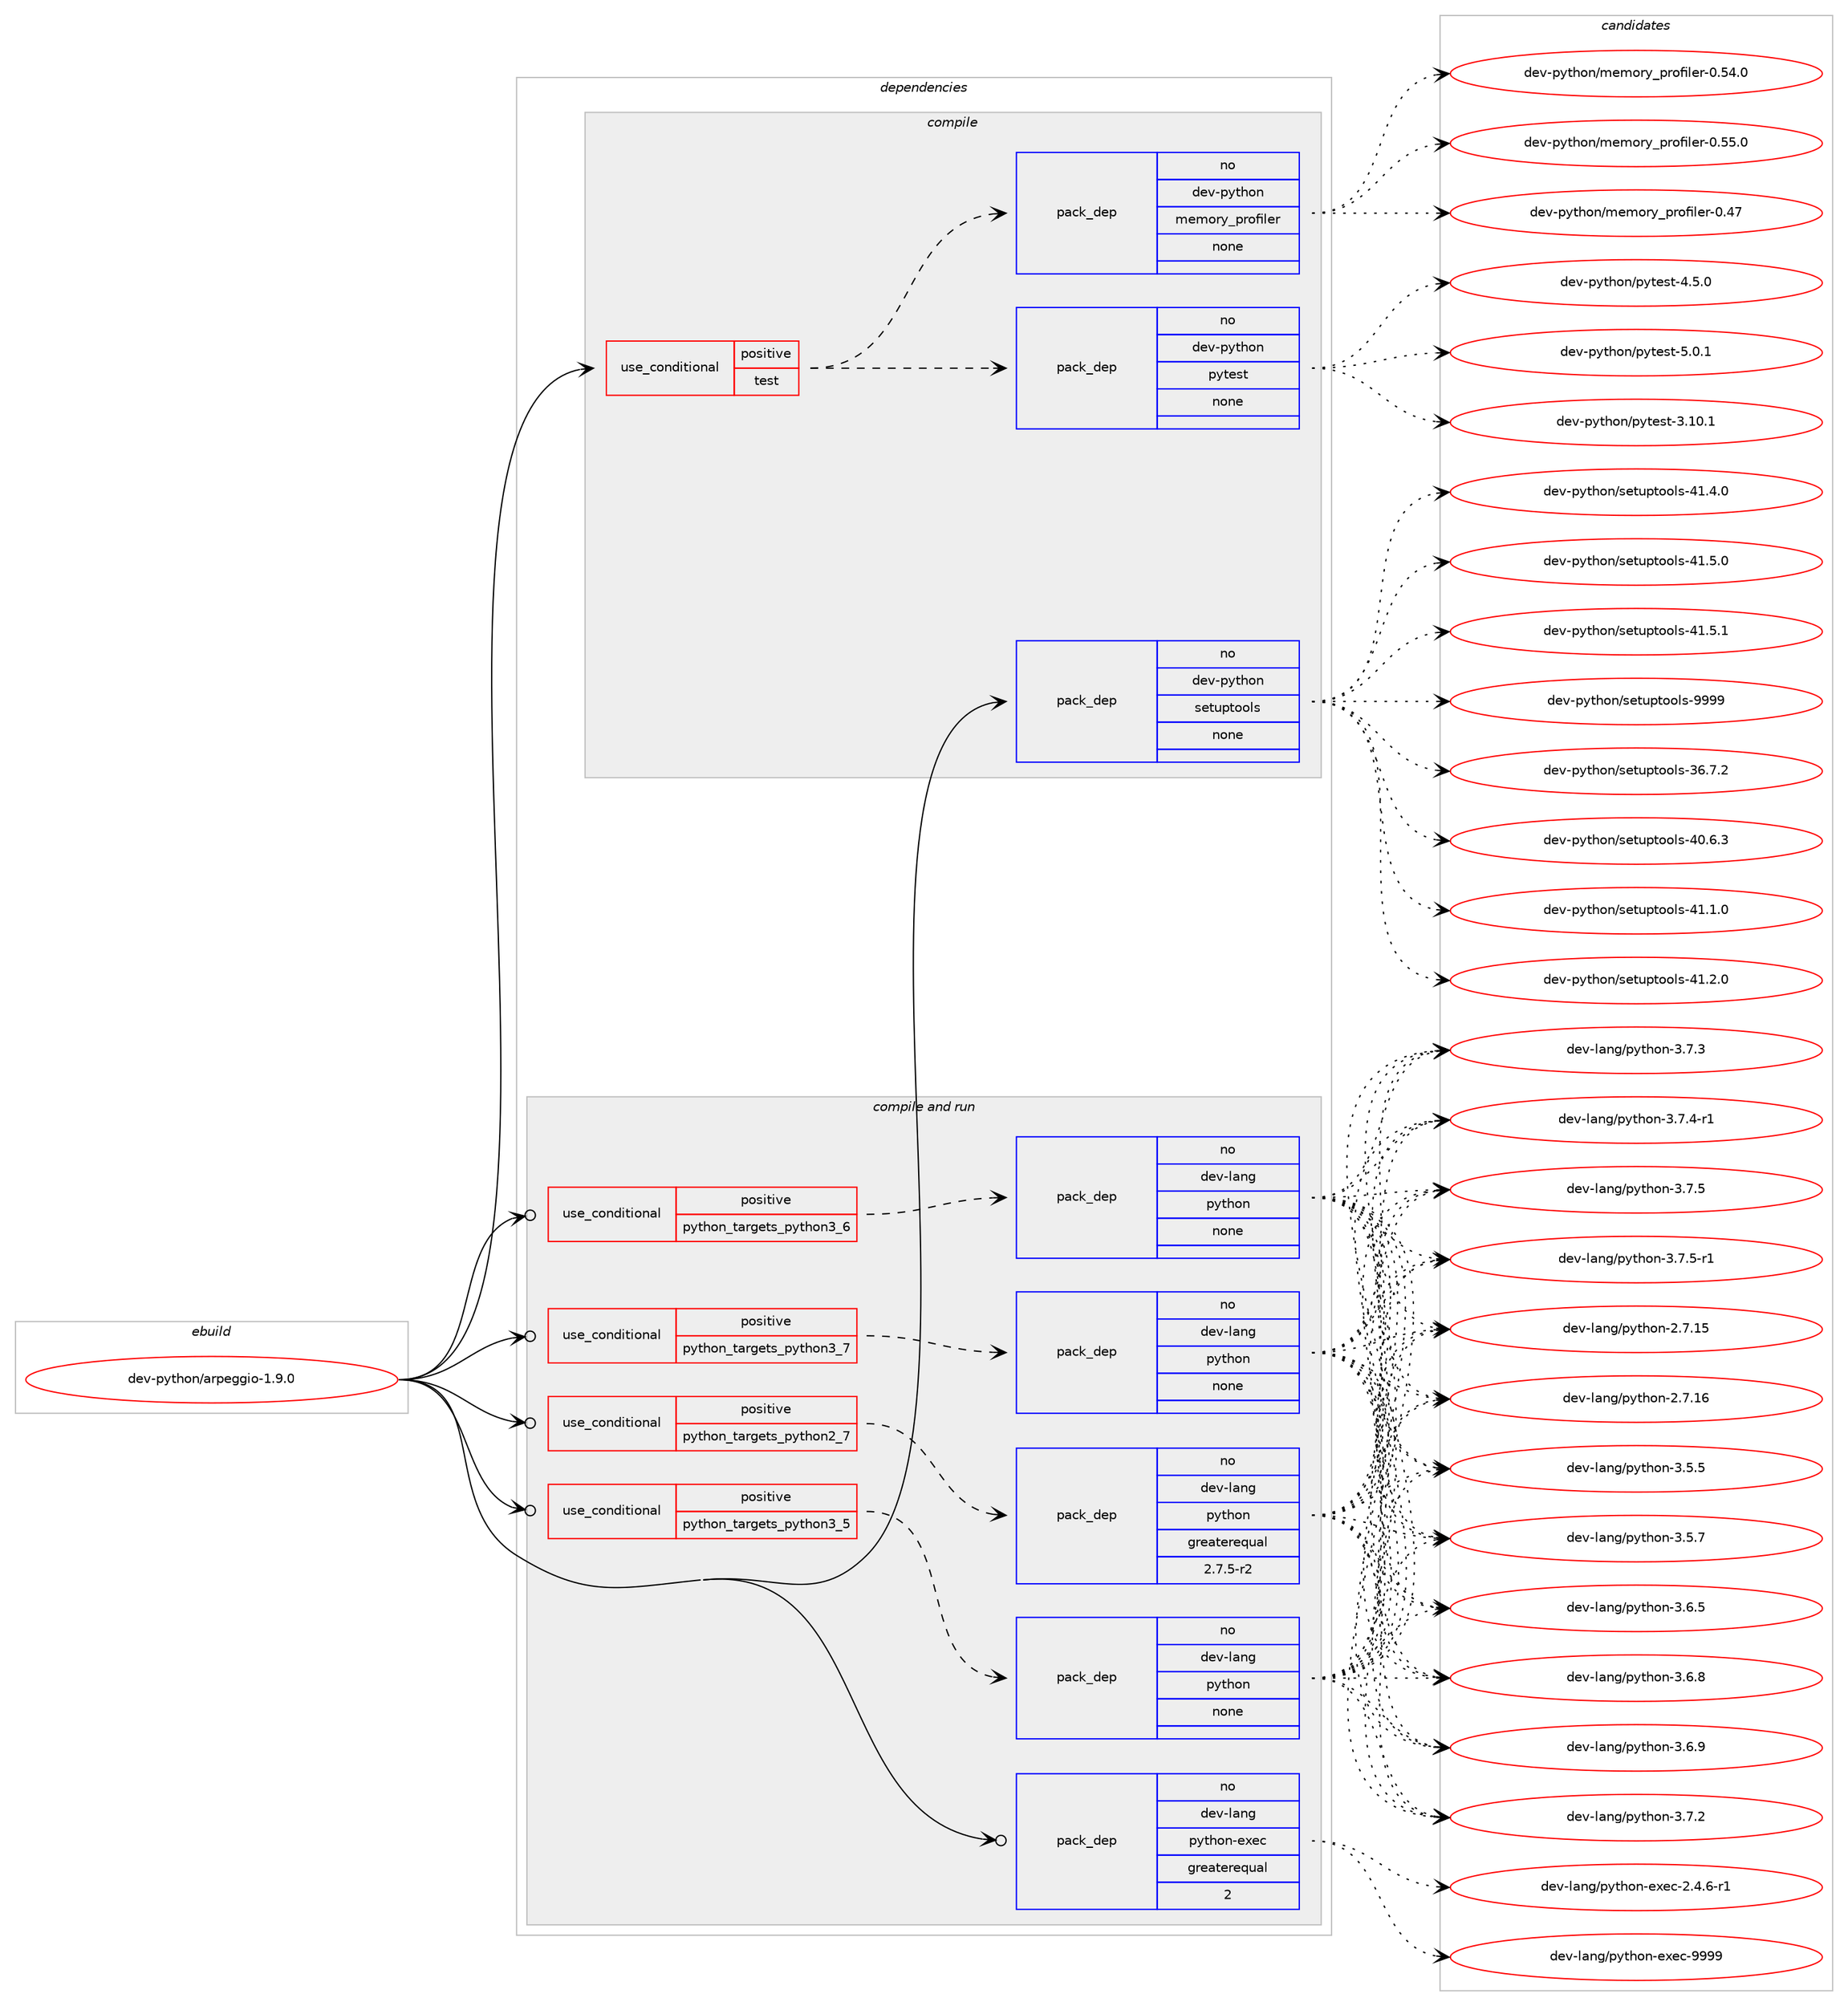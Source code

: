 digraph prolog {

# *************
# Graph options
# *************

newrank=true;
concentrate=true;
compound=true;
graph [rankdir=LR,fontname=Helvetica,fontsize=10,ranksep=1.5];#, ranksep=2.5, nodesep=0.2];
edge  [arrowhead=vee];
node  [fontname=Helvetica,fontsize=10];

# **********
# The ebuild
# **********

subgraph cluster_leftcol {
color=gray;
rank=same;
label=<<i>ebuild</i>>;
id [label="dev-python/arpeggio-1.9.0", color=red, width=4, href="../dev-python/arpeggio-1.9.0.svg"];
}

# ****************
# The dependencies
# ****************

subgraph cluster_midcol {
color=gray;
label=<<i>dependencies</i>>;
subgraph cluster_compile {
fillcolor="#eeeeee";
style=filled;
label=<<i>compile</i>>;
subgraph cond136237 {
dependency594501 [label=<<TABLE BORDER="0" CELLBORDER="1" CELLSPACING="0" CELLPADDING="4"><TR><TD ROWSPAN="3" CELLPADDING="10">use_conditional</TD></TR><TR><TD>positive</TD></TR><TR><TD>test</TD></TR></TABLE>>, shape=none, color=red];
subgraph pack446492 {
dependency594502 [label=<<TABLE BORDER="0" CELLBORDER="1" CELLSPACING="0" CELLPADDING="4" WIDTH="220"><TR><TD ROWSPAN="6" CELLPADDING="30">pack_dep</TD></TR><TR><TD WIDTH="110">no</TD></TR><TR><TD>dev-python</TD></TR><TR><TD>pytest</TD></TR><TR><TD>none</TD></TR><TR><TD></TD></TR></TABLE>>, shape=none, color=blue];
}
dependency594501:e -> dependency594502:w [weight=20,style="dashed",arrowhead="vee"];
subgraph pack446493 {
dependency594503 [label=<<TABLE BORDER="0" CELLBORDER="1" CELLSPACING="0" CELLPADDING="4" WIDTH="220"><TR><TD ROWSPAN="6" CELLPADDING="30">pack_dep</TD></TR><TR><TD WIDTH="110">no</TD></TR><TR><TD>dev-python</TD></TR><TR><TD>memory_profiler</TD></TR><TR><TD>none</TD></TR><TR><TD></TD></TR></TABLE>>, shape=none, color=blue];
}
dependency594501:e -> dependency594503:w [weight=20,style="dashed",arrowhead="vee"];
}
id:e -> dependency594501:w [weight=20,style="solid",arrowhead="vee"];
subgraph pack446494 {
dependency594504 [label=<<TABLE BORDER="0" CELLBORDER="1" CELLSPACING="0" CELLPADDING="4" WIDTH="220"><TR><TD ROWSPAN="6" CELLPADDING="30">pack_dep</TD></TR><TR><TD WIDTH="110">no</TD></TR><TR><TD>dev-python</TD></TR><TR><TD>setuptools</TD></TR><TR><TD>none</TD></TR><TR><TD></TD></TR></TABLE>>, shape=none, color=blue];
}
id:e -> dependency594504:w [weight=20,style="solid",arrowhead="vee"];
}
subgraph cluster_compileandrun {
fillcolor="#eeeeee";
style=filled;
label=<<i>compile and run</i>>;
subgraph cond136238 {
dependency594505 [label=<<TABLE BORDER="0" CELLBORDER="1" CELLSPACING="0" CELLPADDING="4"><TR><TD ROWSPAN="3" CELLPADDING="10">use_conditional</TD></TR><TR><TD>positive</TD></TR><TR><TD>python_targets_python2_7</TD></TR></TABLE>>, shape=none, color=red];
subgraph pack446495 {
dependency594506 [label=<<TABLE BORDER="0" CELLBORDER="1" CELLSPACING="0" CELLPADDING="4" WIDTH="220"><TR><TD ROWSPAN="6" CELLPADDING="30">pack_dep</TD></TR><TR><TD WIDTH="110">no</TD></TR><TR><TD>dev-lang</TD></TR><TR><TD>python</TD></TR><TR><TD>greaterequal</TD></TR><TR><TD>2.7.5-r2</TD></TR></TABLE>>, shape=none, color=blue];
}
dependency594505:e -> dependency594506:w [weight=20,style="dashed",arrowhead="vee"];
}
id:e -> dependency594505:w [weight=20,style="solid",arrowhead="odotvee"];
subgraph cond136239 {
dependency594507 [label=<<TABLE BORDER="0" CELLBORDER="1" CELLSPACING="0" CELLPADDING="4"><TR><TD ROWSPAN="3" CELLPADDING="10">use_conditional</TD></TR><TR><TD>positive</TD></TR><TR><TD>python_targets_python3_5</TD></TR></TABLE>>, shape=none, color=red];
subgraph pack446496 {
dependency594508 [label=<<TABLE BORDER="0" CELLBORDER="1" CELLSPACING="0" CELLPADDING="4" WIDTH="220"><TR><TD ROWSPAN="6" CELLPADDING="30">pack_dep</TD></TR><TR><TD WIDTH="110">no</TD></TR><TR><TD>dev-lang</TD></TR><TR><TD>python</TD></TR><TR><TD>none</TD></TR><TR><TD></TD></TR></TABLE>>, shape=none, color=blue];
}
dependency594507:e -> dependency594508:w [weight=20,style="dashed",arrowhead="vee"];
}
id:e -> dependency594507:w [weight=20,style="solid",arrowhead="odotvee"];
subgraph cond136240 {
dependency594509 [label=<<TABLE BORDER="0" CELLBORDER="1" CELLSPACING="0" CELLPADDING="4"><TR><TD ROWSPAN="3" CELLPADDING="10">use_conditional</TD></TR><TR><TD>positive</TD></TR><TR><TD>python_targets_python3_6</TD></TR></TABLE>>, shape=none, color=red];
subgraph pack446497 {
dependency594510 [label=<<TABLE BORDER="0" CELLBORDER="1" CELLSPACING="0" CELLPADDING="4" WIDTH="220"><TR><TD ROWSPAN="6" CELLPADDING="30">pack_dep</TD></TR><TR><TD WIDTH="110">no</TD></TR><TR><TD>dev-lang</TD></TR><TR><TD>python</TD></TR><TR><TD>none</TD></TR><TR><TD></TD></TR></TABLE>>, shape=none, color=blue];
}
dependency594509:e -> dependency594510:w [weight=20,style="dashed",arrowhead="vee"];
}
id:e -> dependency594509:w [weight=20,style="solid",arrowhead="odotvee"];
subgraph cond136241 {
dependency594511 [label=<<TABLE BORDER="0" CELLBORDER="1" CELLSPACING="0" CELLPADDING="4"><TR><TD ROWSPAN="3" CELLPADDING="10">use_conditional</TD></TR><TR><TD>positive</TD></TR><TR><TD>python_targets_python3_7</TD></TR></TABLE>>, shape=none, color=red];
subgraph pack446498 {
dependency594512 [label=<<TABLE BORDER="0" CELLBORDER="1" CELLSPACING="0" CELLPADDING="4" WIDTH="220"><TR><TD ROWSPAN="6" CELLPADDING="30">pack_dep</TD></TR><TR><TD WIDTH="110">no</TD></TR><TR><TD>dev-lang</TD></TR><TR><TD>python</TD></TR><TR><TD>none</TD></TR><TR><TD></TD></TR></TABLE>>, shape=none, color=blue];
}
dependency594511:e -> dependency594512:w [weight=20,style="dashed",arrowhead="vee"];
}
id:e -> dependency594511:w [weight=20,style="solid",arrowhead="odotvee"];
subgraph pack446499 {
dependency594513 [label=<<TABLE BORDER="0" CELLBORDER="1" CELLSPACING="0" CELLPADDING="4" WIDTH="220"><TR><TD ROWSPAN="6" CELLPADDING="30">pack_dep</TD></TR><TR><TD WIDTH="110">no</TD></TR><TR><TD>dev-lang</TD></TR><TR><TD>python-exec</TD></TR><TR><TD>greaterequal</TD></TR><TR><TD>2</TD></TR></TABLE>>, shape=none, color=blue];
}
id:e -> dependency594513:w [weight=20,style="solid",arrowhead="odotvee"];
}
subgraph cluster_run {
fillcolor="#eeeeee";
style=filled;
label=<<i>run</i>>;
}
}

# **************
# The candidates
# **************

subgraph cluster_choices {
rank=same;
color=gray;
label=<<i>candidates</i>>;

subgraph choice446492 {
color=black;
nodesep=1;
choice100101118451121211161041111104711212111610111511645514649484649 [label="dev-python/pytest-3.10.1", color=red, width=4,href="../dev-python/pytest-3.10.1.svg"];
choice1001011184511212111610411111047112121116101115116455246534648 [label="dev-python/pytest-4.5.0", color=red, width=4,href="../dev-python/pytest-4.5.0.svg"];
choice1001011184511212111610411111047112121116101115116455346484649 [label="dev-python/pytest-5.0.1", color=red, width=4,href="../dev-python/pytest-5.0.1.svg"];
dependency594502:e -> choice100101118451121211161041111104711212111610111511645514649484649:w [style=dotted,weight="100"];
dependency594502:e -> choice1001011184511212111610411111047112121116101115116455246534648:w [style=dotted,weight="100"];
dependency594502:e -> choice1001011184511212111610411111047112121116101115116455346484649:w [style=dotted,weight="100"];
}
subgraph choice446493 {
color=black;
nodesep=1;
choice1001011184511212111610411111047109101109111114121951121141111021051081011144548465255 [label="dev-python/memory_profiler-0.47", color=red, width=4,href="../dev-python/memory_profiler-0.47.svg"];
choice10010111845112121116104111110471091011091111141219511211411110210510810111445484653524648 [label="dev-python/memory_profiler-0.54.0", color=red, width=4,href="../dev-python/memory_profiler-0.54.0.svg"];
choice10010111845112121116104111110471091011091111141219511211411110210510810111445484653534648 [label="dev-python/memory_profiler-0.55.0", color=red, width=4,href="../dev-python/memory_profiler-0.55.0.svg"];
dependency594503:e -> choice1001011184511212111610411111047109101109111114121951121141111021051081011144548465255:w [style=dotted,weight="100"];
dependency594503:e -> choice10010111845112121116104111110471091011091111141219511211411110210510810111445484653524648:w [style=dotted,weight="100"];
dependency594503:e -> choice10010111845112121116104111110471091011091111141219511211411110210510810111445484653534648:w [style=dotted,weight="100"];
}
subgraph choice446494 {
color=black;
nodesep=1;
choice100101118451121211161041111104711510111611711211611111110811545515446554650 [label="dev-python/setuptools-36.7.2", color=red, width=4,href="../dev-python/setuptools-36.7.2.svg"];
choice100101118451121211161041111104711510111611711211611111110811545524846544651 [label="dev-python/setuptools-40.6.3", color=red, width=4,href="../dev-python/setuptools-40.6.3.svg"];
choice100101118451121211161041111104711510111611711211611111110811545524946494648 [label="dev-python/setuptools-41.1.0", color=red, width=4,href="../dev-python/setuptools-41.1.0.svg"];
choice100101118451121211161041111104711510111611711211611111110811545524946504648 [label="dev-python/setuptools-41.2.0", color=red, width=4,href="../dev-python/setuptools-41.2.0.svg"];
choice100101118451121211161041111104711510111611711211611111110811545524946524648 [label="dev-python/setuptools-41.4.0", color=red, width=4,href="../dev-python/setuptools-41.4.0.svg"];
choice100101118451121211161041111104711510111611711211611111110811545524946534648 [label="dev-python/setuptools-41.5.0", color=red, width=4,href="../dev-python/setuptools-41.5.0.svg"];
choice100101118451121211161041111104711510111611711211611111110811545524946534649 [label="dev-python/setuptools-41.5.1", color=red, width=4,href="../dev-python/setuptools-41.5.1.svg"];
choice10010111845112121116104111110471151011161171121161111111081154557575757 [label="dev-python/setuptools-9999", color=red, width=4,href="../dev-python/setuptools-9999.svg"];
dependency594504:e -> choice100101118451121211161041111104711510111611711211611111110811545515446554650:w [style=dotted,weight="100"];
dependency594504:e -> choice100101118451121211161041111104711510111611711211611111110811545524846544651:w [style=dotted,weight="100"];
dependency594504:e -> choice100101118451121211161041111104711510111611711211611111110811545524946494648:w [style=dotted,weight="100"];
dependency594504:e -> choice100101118451121211161041111104711510111611711211611111110811545524946504648:w [style=dotted,weight="100"];
dependency594504:e -> choice100101118451121211161041111104711510111611711211611111110811545524946524648:w [style=dotted,weight="100"];
dependency594504:e -> choice100101118451121211161041111104711510111611711211611111110811545524946534648:w [style=dotted,weight="100"];
dependency594504:e -> choice100101118451121211161041111104711510111611711211611111110811545524946534649:w [style=dotted,weight="100"];
dependency594504:e -> choice10010111845112121116104111110471151011161171121161111111081154557575757:w [style=dotted,weight="100"];
}
subgraph choice446495 {
color=black;
nodesep=1;
choice10010111845108971101034711212111610411111045504655464953 [label="dev-lang/python-2.7.15", color=red, width=4,href="../dev-lang/python-2.7.15.svg"];
choice10010111845108971101034711212111610411111045504655464954 [label="dev-lang/python-2.7.16", color=red, width=4,href="../dev-lang/python-2.7.16.svg"];
choice100101118451089711010347112121116104111110455146534653 [label="dev-lang/python-3.5.5", color=red, width=4,href="../dev-lang/python-3.5.5.svg"];
choice100101118451089711010347112121116104111110455146534655 [label="dev-lang/python-3.5.7", color=red, width=4,href="../dev-lang/python-3.5.7.svg"];
choice100101118451089711010347112121116104111110455146544653 [label="dev-lang/python-3.6.5", color=red, width=4,href="../dev-lang/python-3.6.5.svg"];
choice100101118451089711010347112121116104111110455146544656 [label="dev-lang/python-3.6.8", color=red, width=4,href="../dev-lang/python-3.6.8.svg"];
choice100101118451089711010347112121116104111110455146544657 [label="dev-lang/python-3.6.9", color=red, width=4,href="../dev-lang/python-3.6.9.svg"];
choice100101118451089711010347112121116104111110455146554650 [label="dev-lang/python-3.7.2", color=red, width=4,href="../dev-lang/python-3.7.2.svg"];
choice100101118451089711010347112121116104111110455146554651 [label="dev-lang/python-3.7.3", color=red, width=4,href="../dev-lang/python-3.7.3.svg"];
choice1001011184510897110103471121211161041111104551465546524511449 [label="dev-lang/python-3.7.4-r1", color=red, width=4,href="../dev-lang/python-3.7.4-r1.svg"];
choice100101118451089711010347112121116104111110455146554653 [label="dev-lang/python-3.7.5", color=red, width=4,href="../dev-lang/python-3.7.5.svg"];
choice1001011184510897110103471121211161041111104551465546534511449 [label="dev-lang/python-3.7.5-r1", color=red, width=4,href="../dev-lang/python-3.7.5-r1.svg"];
dependency594506:e -> choice10010111845108971101034711212111610411111045504655464953:w [style=dotted,weight="100"];
dependency594506:e -> choice10010111845108971101034711212111610411111045504655464954:w [style=dotted,weight="100"];
dependency594506:e -> choice100101118451089711010347112121116104111110455146534653:w [style=dotted,weight="100"];
dependency594506:e -> choice100101118451089711010347112121116104111110455146534655:w [style=dotted,weight="100"];
dependency594506:e -> choice100101118451089711010347112121116104111110455146544653:w [style=dotted,weight="100"];
dependency594506:e -> choice100101118451089711010347112121116104111110455146544656:w [style=dotted,weight="100"];
dependency594506:e -> choice100101118451089711010347112121116104111110455146544657:w [style=dotted,weight="100"];
dependency594506:e -> choice100101118451089711010347112121116104111110455146554650:w [style=dotted,weight="100"];
dependency594506:e -> choice100101118451089711010347112121116104111110455146554651:w [style=dotted,weight="100"];
dependency594506:e -> choice1001011184510897110103471121211161041111104551465546524511449:w [style=dotted,weight="100"];
dependency594506:e -> choice100101118451089711010347112121116104111110455146554653:w [style=dotted,weight="100"];
dependency594506:e -> choice1001011184510897110103471121211161041111104551465546534511449:w [style=dotted,weight="100"];
}
subgraph choice446496 {
color=black;
nodesep=1;
choice10010111845108971101034711212111610411111045504655464953 [label="dev-lang/python-2.7.15", color=red, width=4,href="../dev-lang/python-2.7.15.svg"];
choice10010111845108971101034711212111610411111045504655464954 [label="dev-lang/python-2.7.16", color=red, width=4,href="../dev-lang/python-2.7.16.svg"];
choice100101118451089711010347112121116104111110455146534653 [label="dev-lang/python-3.5.5", color=red, width=4,href="../dev-lang/python-3.5.5.svg"];
choice100101118451089711010347112121116104111110455146534655 [label="dev-lang/python-3.5.7", color=red, width=4,href="../dev-lang/python-3.5.7.svg"];
choice100101118451089711010347112121116104111110455146544653 [label="dev-lang/python-3.6.5", color=red, width=4,href="../dev-lang/python-3.6.5.svg"];
choice100101118451089711010347112121116104111110455146544656 [label="dev-lang/python-3.6.8", color=red, width=4,href="../dev-lang/python-3.6.8.svg"];
choice100101118451089711010347112121116104111110455146544657 [label="dev-lang/python-3.6.9", color=red, width=4,href="../dev-lang/python-3.6.9.svg"];
choice100101118451089711010347112121116104111110455146554650 [label="dev-lang/python-3.7.2", color=red, width=4,href="../dev-lang/python-3.7.2.svg"];
choice100101118451089711010347112121116104111110455146554651 [label="dev-lang/python-3.7.3", color=red, width=4,href="../dev-lang/python-3.7.3.svg"];
choice1001011184510897110103471121211161041111104551465546524511449 [label="dev-lang/python-3.7.4-r1", color=red, width=4,href="../dev-lang/python-3.7.4-r1.svg"];
choice100101118451089711010347112121116104111110455146554653 [label="dev-lang/python-3.7.5", color=red, width=4,href="../dev-lang/python-3.7.5.svg"];
choice1001011184510897110103471121211161041111104551465546534511449 [label="dev-lang/python-3.7.5-r1", color=red, width=4,href="../dev-lang/python-3.7.5-r1.svg"];
dependency594508:e -> choice10010111845108971101034711212111610411111045504655464953:w [style=dotted,weight="100"];
dependency594508:e -> choice10010111845108971101034711212111610411111045504655464954:w [style=dotted,weight="100"];
dependency594508:e -> choice100101118451089711010347112121116104111110455146534653:w [style=dotted,weight="100"];
dependency594508:e -> choice100101118451089711010347112121116104111110455146534655:w [style=dotted,weight="100"];
dependency594508:e -> choice100101118451089711010347112121116104111110455146544653:w [style=dotted,weight="100"];
dependency594508:e -> choice100101118451089711010347112121116104111110455146544656:w [style=dotted,weight="100"];
dependency594508:e -> choice100101118451089711010347112121116104111110455146544657:w [style=dotted,weight="100"];
dependency594508:e -> choice100101118451089711010347112121116104111110455146554650:w [style=dotted,weight="100"];
dependency594508:e -> choice100101118451089711010347112121116104111110455146554651:w [style=dotted,weight="100"];
dependency594508:e -> choice1001011184510897110103471121211161041111104551465546524511449:w [style=dotted,weight="100"];
dependency594508:e -> choice100101118451089711010347112121116104111110455146554653:w [style=dotted,weight="100"];
dependency594508:e -> choice1001011184510897110103471121211161041111104551465546534511449:w [style=dotted,weight="100"];
}
subgraph choice446497 {
color=black;
nodesep=1;
choice10010111845108971101034711212111610411111045504655464953 [label="dev-lang/python-2.7.15", color=red, width=4,href="../dev-lang/python-2.7.15.svg"];
choice10010111845108971101034711212111610411111045504655464954 [label="dev-lang/python-2.7.16", color=red, width=4,href="../dev-lang/python-2.7.16.svg"];
choice100101118451089711010347112121116104111110455146534653 [label="dev-lang/python-3.5.5", color=red, width=4,href="../dev-lang/python-3.5.5.svg"];
choice100101118451089711010347112121116104111110455146534655 [label="dev-lang/python-3.5.7", color=red, width=4,href="../dev-lang/python-3.5.7.svg"];
choice100101118451089711010347112121116104111110455146544653 [label="dev-lang/python-3.6.5", color=red, width=4,href="../dev-lang/python-3.6.5.svg"];
choice100101118451089711010347112121116104111110455146544656 [label="dev-lang/python-3.6.8", color=red, width=4,href="../dev-lang/python-3.6.8.svg"];
choice100101118451089711010347112121116104111110455146544657 [label="dev-lang/python-3.6.9", color=red, width=4,href="../dev-lang/python-3.6.9.svg"];
choice100101118451089711010347112121116104111110455146554650 [label="dev-lang/python-3.7.2", color=red, width=4,href="../dev-lang/python-3.7.2.svg"];
choice100101118451089711010347112121116104111110455146554651 [label="dev-lang/python-3.7.3", color=red, width=4,href="../dev-lang/python-3.7.3.svg"];
choice1001011184510897110103471121211161041111104551465546524511449 [label="dev-lang/python-3.7.4-r1", color=red, width=4,href="../dev-lang/python-3.7.4-r1.svg"];
choice100101118451089711010347112121116104111110455146554653 [label="dev-lang/python-3.7.5", color=red, width=4,href="../dev-lang/python-3.7.5.svg"];
choice1001011184510897110103471121211161041111104551465546534511449 [label="dev-lang/python-3.7.5-r1", color=red, width=4,href="../dev-lang/python-3.7.5-r1.svg"];
dependency594510:e -> choice10010111845108971101034711212111610411111045504655464953:w [style=dotted,weight="100"];
dependency594510:e -> choice10010111845108971101034711212111610411111045504655464954:w [style=dotted,weight="100"];
dependency594510:e -> choice100101118451089711010347112121116104111110455146534653:w [style=dotted,weight="100"];
dependency594510:e -> choice100101118451089711010347112121116104111110455146534655:w [style=dotted,weight="100"];
dependency594510:e -> choice100101118451089711010347112121116104111110455146544653:w [style=dotted,weight="100"];
dependency594510:e -> choice100101118451089711010347112121116104111110455146544656:w [style=dotted,weight="100"];
dependency594510:e -> choice100101118451089711010347112121116104111110455146544657:w [style=dotted,weight="100"];
dependency594510:e -> choice100101118451089711010347112121116104111110455146554650:w [style=dotted,weight="100"];
dependency594510:e -> choice100101118451089711010347112121116104111110455146554651:w [style=dotted,weight="100"];
dependency594510:e -> choice1001011184510897110103471121211161041111104551465546524511449:w [style=dotted,weight="100"];
dependency594510:e -> choice100101118451089711010347112121116104111110455146554653:w [style=dotted,weight="100"];
dependency594510:e -> choice1001011184510897110103471121211161041111104551465546534511449:w [style=dotted,weight="100"];
}
subgraph choice446498 {
color=black;
nodesep=1;
choice10010111845108971101034711212111610411111045504655464953 [label="dev-lang/python-2.7.15", color=red, width=4,href="../dev-lang/python-2.7.15.svg"];
choice10010111845108971101034711212111610411111045504655464954 [label="dev-lang/python-2.7.16", color=red, width=4,href="../dev-lang/python-2.7.16.svg"];
choice100101118451089711010347112121116104111110455146534653 [label="dev-lang/python-3.5.5", color=red, width=4,href="../dev-lang/python-3.5.5.svg"];
choice100101118451089711010347112121116104111110455146534655 [label="dev-lang/python-3.5.7", color=red, width=4,href="../dev-lang/python-3.5.7.svg"];
choice100101118451089711010347112121116104111110455146544653 [label="dev-lang/python-3.6.5", color=red, width=4,href="../dev-lang/python-3.6.5.svg"];
choice100101118451089711010347112121116104111110455146544656 [label="dev-lang/python-3.6.8", color=red, width=4,href="../dev-lang/python-3.6.8.svg"];
choice100101118451089711010347112121116104111110455146544657 [label="dev-lang/python-3.6.9", color=red, width=4,href="../dev-lang/python-3.6.9.svg"];
choice100101118451089711010347112121116104111110455146554650 [label="dev-lang/python-3.7.2", color=red, width=4,href="../dev-lang/python-3.7.2.svg"];
choice100101118451089711010347112121116104111110455146554651 [label="dev-lang/python-3.7.3", color=red, width=4,href="../dev-lang/python-3.7.3.svg"];
choice1001011184510897110103471121211161041111104551465546524511449 [label="dev-lang/python-3.7.4-r1", color=red, width=4,href="../dev-lang/python-3.7.4-r1.svg"];
choice100101118451089711010347112121116104111110455146554653 [label="dev-lang/python-3.7.5", color=red, width=4,href="../dev-lang/python-3.7.5.svg"];
choice1001011184510897110103471121211161041111104551465546534511449 [label="dev-lang/python-3.7.5-r1", color=red, width=4,href="../dev-lang/python-3.7.5-r1.svg"];
dependency594512:e -> choice10010111845108971101034711212111610411111045504655464953:w [style=dotted,weight="100"];
dependency594512:e -> choice10010111845108971101034711212111610411111045504655464954:w [style=dotted,weight="100"];
dependency594512:e -> choice100101118451089711010347112121116104111110455146534653:w [style=dotted,weight="100"];
dependency594512:e -> choice100101118451089711010347112121116104111110455146534655:w [style=dotted,weight="100"];
dependency594512:e -> choice100101118451089711010347112121116104111110455146544653:w [style=dotted,weight="100"];
dependency594512:e -> choice100101118451089711010347112121116104111110455146544656:w [style=dotted,weight="100"];
dependency594512:e -> choice100101118451089711010347112121116104111110455146544657:w [style=dotted,weight="100"];
dependency594512:e -> choice100101118451089711010347112121116104111110455146554650:w [style=dotted,weight="100"];
dependency594512:e -> choice100101118451089711010347112121116104111110455146554651:w [style=dotted,weight="100"];
dependency594512:e -> choice1001011184510897110103471121211161041111104551465546524511449:w [style=dotted,weight="100"];
dependency594512:e -> choice100101118451089711010347112121116104111110455146554653:w [style=dotted,weight="100"];
dependency594512:e -> choice1001011184510897110103471121211161041111104551465546534511449:w [style=dotted,weight="100"];
}
subgraph choice446499 {
color=black;
nodesep=1;
choice10010111845108971101034711212111610411111045101120101994550465246544511449 [label="dev-lang/python-exec-2.4.6-r1", color=red, width=4,href="../dev-lang/python-exec-2.4.6-r1.svg"];
choice10010111845108971101034711212111610411111045101120101994557575757 [label="dev-lang/python-exec-9999", color=red, width=4,href="../dev-lang/python-exec-9999.svg"];
dependency594513:e -> choice10010111845108971101034711212111610411111045101120101994550465246544511449:w [style=dotted,weight="100"];
dependency594513:e -> choice10010111845108971101034711212111610411111045101120101994557575757:w [style=dotted,weight="100"];
}
}

}

